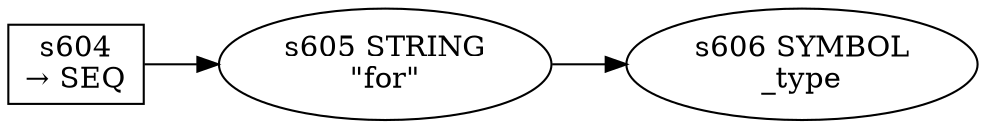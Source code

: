 
  digraph impl_for_clause {
  
    rankdir=LR;
  
    s604 [label="s604\n&rarr; SEQ", shape=record, fixedsize=false, peripheries=1];
  s605 [label="s605 STRING\n\"for\""];
  s604 -> s605 [];
  s606 [label="s606 SYMBOL\n_type" href="rust-grammar.json._type.dot.svg"];
  s605 -> s606 [];
  
  }
  